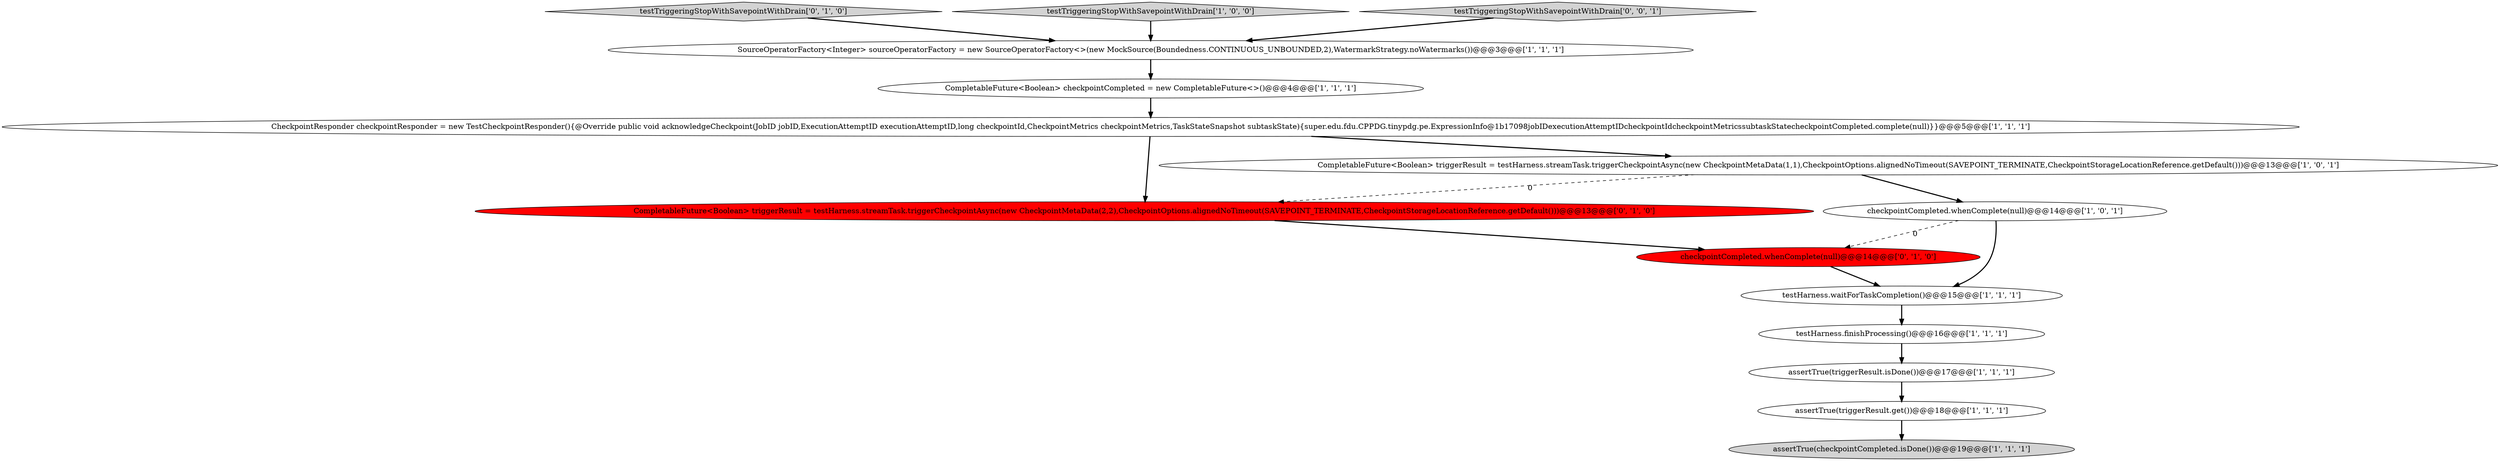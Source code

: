 digraph {
0 [style = filled, label = "CheckpointResponder checkpointResponder = new TestCheckpointResponder(){@Override public void acknowledgeCheckpoint(JobID jobID,ExecutionAttemptID executionAttemptID,long checkpointId,CheckpointMetrics checkpointMetrics,TaskStateSnapshot subtaskState){super.edu.fdu.CPPDG.tinypdg.pe.ExpressionInfo@1b17098jobIDexecutionAttemptIDcheckpointIdcheckpointMetricssubtaskStatecheckpointCompleted.complete(null)}}@@@5@@@['1', '1', '1']", fillcolor = white, shape = ellipse image = "AAA0AAABBB1BBB"];
5 [style = filled, label = "assertTrue(triggerResult.isDone())@@@17@@@['1', '1', '1']", fillcolor = white, shape = ellipse image = "AAA0AAABBB1BBB"];
9 [style = filled, label = "testHarness.waitForTaskCompletion()@@@15@@@['1', '1', '1']", fillcolor = white, shape = ellipse image = "AAA0AAABBB1BBB"];
10 [style = filled, label = "assertTrue(checkpointCompleted.isDone())@@@19@@@['1', '1', '1']", fillcolor = lightgray, shape = ellipse image = "AAA0AAABBB1BBB"];
4 [style = filled, label = "testHarness.finishProcessing()@@@16@@@['1', '1', '1']", fillcolor = white, shape = ellipse image = "AAA0AAABBB1BBB"];
1 [style = filled, label = "SourceOperatorFactory<Integer> sourceOperatorFactory = new SourceOperatorFactory<>(new MockSource(Boundedness.CONTINUOUS_UNBOUNDED,2),WatermarkStrategy.noWatermarks())@@@3@@@['1', '1', '1']", fillcolor = white, shape = ellipse image = "AAA0AAABBB1BBB"];
2 [style = filled, label = "assertTrue(triggerResult.get())@@@18@@@['1', '1', '1']", fillcolor = white, shape = ellipse image = "AAA0AAABBB1BBB"];
11 [style = filled, label = "CompletableFuture<Boolean> triggerResult = testHarness.streamTask.triggerCheckpointAsync(new CheckpointMetaData(2,2),CheckpointOptions.alignedNoTimeout(SAVEPOINT_TERMINATE,CheckpointStorageLocationReference.getDefault()))@@@13@@@['0', '1', '0']", fillcolor = red, shape = ellipse image = "AAA1AAABBB2BBB"];
13 [style = filled, label = "testTriggeringStopWithSavepointWithDrain['0', '1', '0']", fillcolor = lightgray, shape = diamond image = "AAA0AAABBB2BBB"];
3 [style = filled, label = "testTriggeringStopWithSavepointWithDrain['1', '0', '0']", fillcolor = lightgray, shape = diamond image = "AAA0AAABBB1BBB"];
8 [style = filled, label = "CompletableFuture<Boolean> triggerResult = testHarness.streamTask.triggerCheckpointAsync(new CheckpointMetaData(1,1),CheckpointOptions.alignedNoTimeout(SAVEPOINT_TERMINATE,CheckpointStorageLocationReference.getDefault()))@@@13@@@['1', '0', '1']", fillcolor = white, shape = ellipse image = "AAA0AAABBB1BBB"];
14 [style = filled, label = "testTriggeringStopWithSavepointWithDrain['0', '0', '1']", fillcolor = lightgray, shape = diamond image = "AAA0AAABBB3BBB"];
12 [style = filled, label = "checkpointCompleted.whenComplete(null)@@@14@@@['0', '1', '0']", fillcolor = red, shape = ellipse image = "AAA1AAABBB2BBB"];
6 [style = filled, label = "CompletableFuture<Boolean> checkpointCompleted = new CompletableFuture<>()@@@4@@@['1', '1', '1']", fillcolor = white, shape = ellipse image = "AAA0AAABBB1BBB"];
7 [style = filled, label = "checkpointCompleted.whenComplete(null)@@@14@@@['1', '0', '1']", fillcolor = white, shape = ellipse image = "AAA0AAABBB1BBB"];
7->12 [style = dashed, label="0"];
7->9 [style = bold, label=""];
0->11 [style = bold, label=""];
5->2 [style = bold, label=""];
11->12 [style = bold, label=""];
1->6 [style = bold, label=""];
6->0 [style = bold, label=""];
8->11 [style = dashed, label="0"];
9->4 [style = bold, label=""];
3->1 [style = bold, label=""];
2->10 [style = bold, label=""];
12->9 [style = bold, label=""];
4->5 [style = bold, label=""];
13->1 [style = bold, label=""];
14->1 [style = bold, label=""];
8->7 [style = bold, label=""];
0->8 [style = bold, label=""];
}

